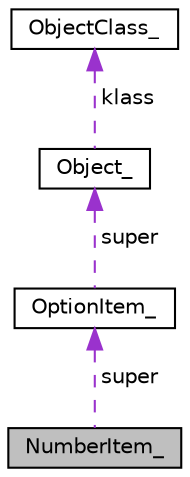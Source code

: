 digraph "NumberItem_"
{
  edge [fontname="Helvetica",fontsize="10",labelfontname="Helvetica",labelfontsize="10"];
  node [fontname="Helvetica",fontsize="10",shape=record];
  Node1 [label="NumberItem_",height=0.2,width=0.4,color="black", fillcolor="grey75", style="filled", fontcolor="black"];
  Node2 -> Node1 [dir="back",color="darkorchid3",fontsize="10",style="dashed",label=" super" ];
  Node2 [label="OptionItem_",height=0.2,width=0.4,color="black", fillcolor="white", style="filled",URL="$structOptionItem__.html"];
  Node3 -> Node2 [dir="back",color="darkorchid3",fontsize="10",style="dashed",label=" super" ];
  Node3 [label="Object_",height=0.2,width=0.4,color="black", fillcolor="white", style="filled",URL="$structObject__.html"];
  Node4 -> Node3 [dir="back",color="darkorchid3",fontsize="10",style="dashed",label=" klass" ];
  Node4 [label="ObjectClass_",height=0.2,width=0.4,color="black", fillcolor="white", style="filled",URL="$structObjectClass__.html"];
}
